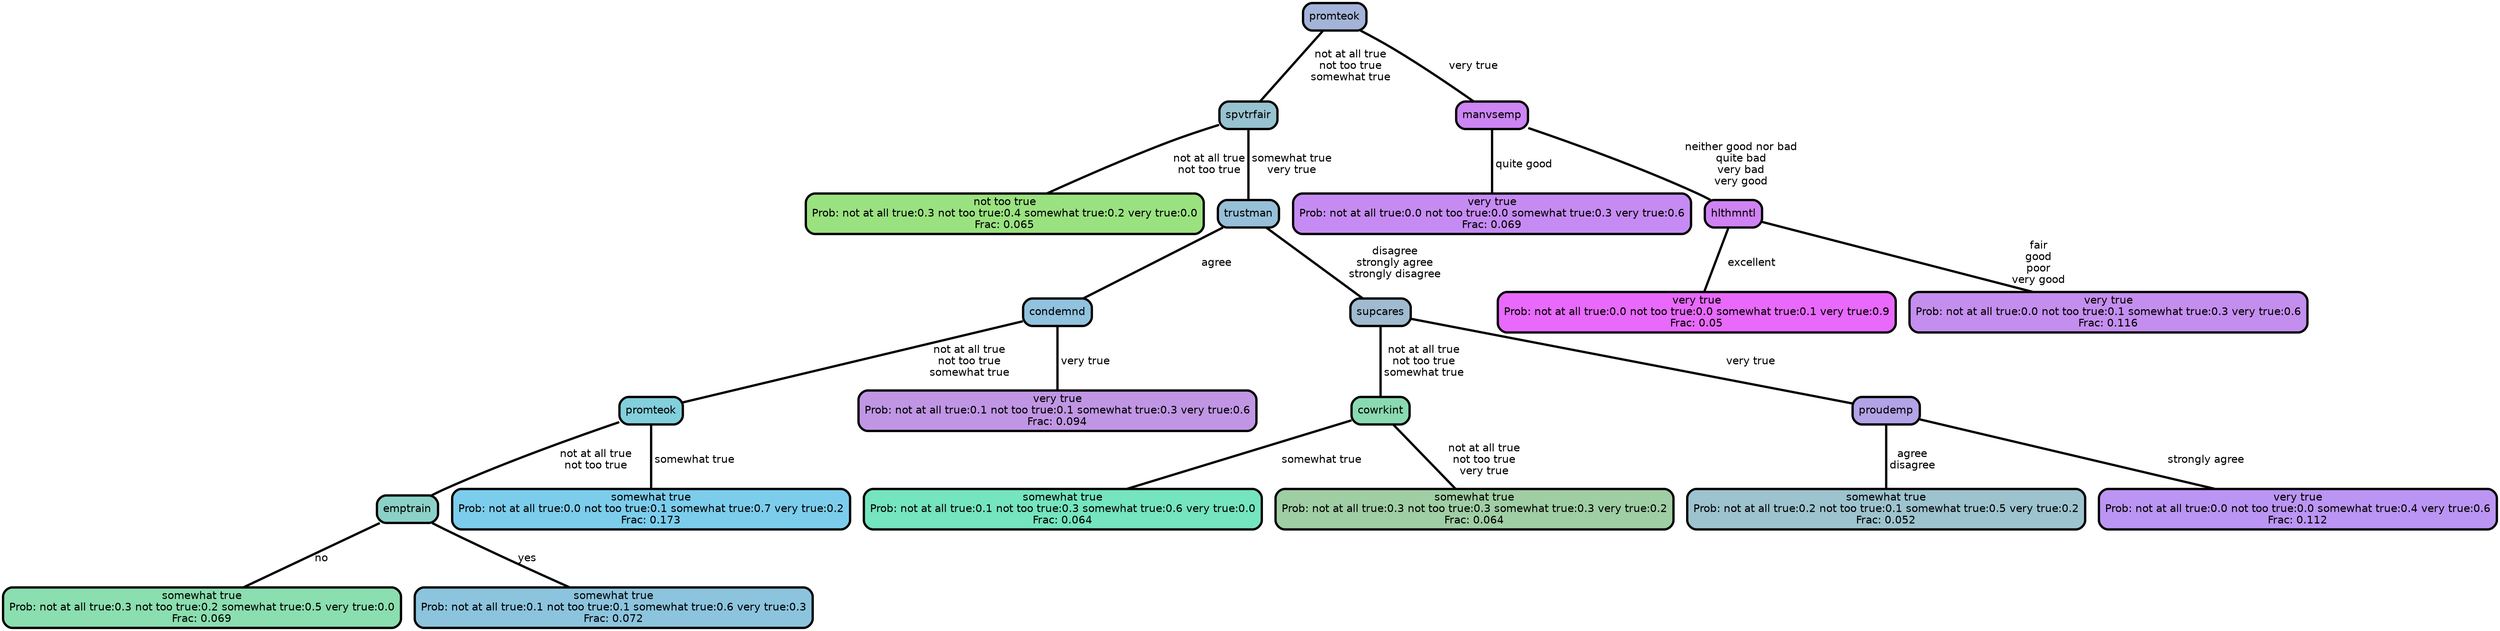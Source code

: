 graph Tree {
node [shape=box, style="filled, rounded",color="black",penwidth="3",fontcolor="black",                 fontname=helvetica] ;
graph [ranksep="0 equally", splines=straight,                 bgcolor=transparent, dpi=200] ;
edge [fontname=helvetica, color=black] ;
0 [label="not too true
Prob: not at all true:0.3 not too true:0.4 somewhat true:0.2 very true:0.0
Frac: 0.065", fillcolor="#9ae280"] ;
1 [label="spvtrfair", fillcolor="#97c2d0"] ;
2 [label="somewhat true
Prob: not at all true:0.3 not too true:0.2 somewhat true:0.5 very true:0.0
Frac: 0.069", fillcolor="#8bdeaf"] ;
3 [label="emptrain", fillcolor="#8cd1c7"] ;
4 [label="somewhat true
Prob: not at all true:0.1 not too true:0.1 somewhat true:0.6 very true:0.3
Frac: 0.072", fillcolor="#8cc4de"] ;
5 [label="promteok", fillcolor="#83cfdc"] ;
6 [label="somewhat true
Prob: not at all true:0.0 not too true:0.1 somewhat true:0.7 very true:0.2
Frac: 0.173", fillcolor="#7ccdec"] ;
7 [label="condemnd", fillcolor="#91c2de"] ;
8 [label="very true
Prob: not at all true:0.1 not too true:0.1 somewhat true:0.3 very true:0.6
Frac: 0.094", fillcolor="#c096e4"] ;
9 [label="trustman", fillcolor="#97bfd8"] ;
10 [label="somewhat true
Prob: not at all true:0.1 not too true:0.3 somewhat true:0.6 very true:0.0
Frac: 0.064", fillcolor="#74e5be"] ;
11 [label="cowrkint", fillcolor="#8adab1"] ;
12 [label="somewhat true
Prob: not at all true:0.3 not too true:0.3 somewhat true:0.3 very true:0.2
Frac: 0.064", fillcolor="#a0cea4"] ;
13 [label="supcares", fillcolor="#a0bbcf"] ;
14 [label="somewhat true
Prob: not at all true:0.2 not too true:0.1 somewhat true:0.5 very true:0.2
Frac: 0.052", fillcolor="#9dc3ce"] ;
15 [label="proudemp", fillcolor="#b2a3e7"] ;
16 [label="very true
Prob: not at all true:0.0 not too true:0.0 somewhat true:0.4 very true:0.6
Frac: 0.112", fillcolor="#bb95f3"] ;
17 [label="promteok", fillcolor="#a4b4d8"] ;
18 [label="very true
Prob: not at all true:0.0 not too true:0.0 somewhat true:0.3 very true:0.6
Frac: 0.069", fillcolor="#c68bf3"] ;
19 [label="manvsemp", fillcolor="#cc85f3"] ;
20 [label="very true
Prob: not at all true:0.0 not too true:0.0 somewhat true:0.1 very true:0.9
Frac: 0.05", fillcolor="#e869fb"] ;
21 [label="hlthmntl", fillcolor="#cf83f3"] ;
22 [label="very true
Prob: not at all true:0.0 not too true:0.1 somewhat true:0.3 very true:0.6
Frac: 0.116", fillcolor="#c48eef"] ;
1 -- 0 [label=" not at all true\n not too true",penwidth=3] ;
1 -- 9 [label=" somewhat true\n very true",penwidth=3] ;
3 -- 2 [label=" no",penwidth=3] ;
3 -- 4 [label=" yes",penwidth=3] ;
5 -- 3 [label=" not at all true\n not too true",penwidth=3] ;
5 -- 6 [label=" somewhat true",penwidth=3] ;
7 -- 5 [label=" not at all true\n not too true\n somewhat true",penwidth=3] ;
7 -- 8 [label=" very true",penwidth=3] ;
9 -- 7 [label=" agree",penwidth=3] ;
9 -- 13 [label=" disagree\n strongly agree\n strongly disagree",penwidth=3] ;
11 -- 10 [label=" somewhat true",penwidth=3] ;
11 -- 12 [label=" not at all true\n not too true\n very true",penwidth=3] ;
13 -- 11 [label=" not at all true\n not too true\n somewhat true",penwidth=3] ;
13 -- 15 [label=" very true",penwidth=3] ;
15 -- 14 [label=" agree\n disagree",penwidth=3] ;
15 -- 16 [label=" strongly agree",penwidth=3] ;
17 -- 1 [label=" not at all true\n not too true\n somewhat true",penwidth=3] ;
17 -- 19 [label=" very true",penwidth=3] ;
19 -- 18 [label=" quite good",penwidth=3] ;
19 -- 21 [label=" neither good nor bad\n quite bad\n very bad\n very good",penwidth=3] ;
21 -- 20 [label=" excellent",penwidth=3] ;
21 -- 22 [label=" fair\n good\n poor\n very good",penwidth=3] ;
{rank = same;}}